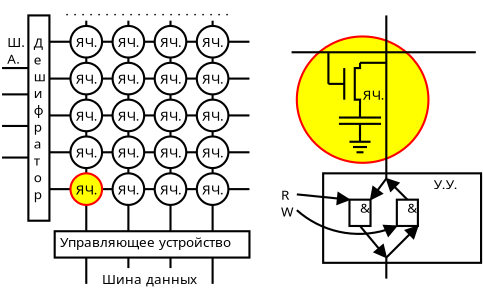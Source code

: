 <?xml version="1.0" encoding="UTF-8"?>
<dia:diagram xmlns:dia="http://www.lysator.liu.se/~alla/dia/">
  <dia:layer name="Фон" visible="true" active="true">
    <dia:object type="Standard - Box" version="0" id="O0">
      <dia:attribute name="obj_pos">
        <dia:point val="16.25,9"/>
      </dia:attribute>
      <dia:attribute name="obj_bb">
        <dia:rectangle val="16.2,8.95;23.8,13.3"/>
      </dia:attribute>
      <dia:attribute name="elem_corner">
        <dia:point val="16.25,9"/>
      </dia:attribute>
      <dia:attribute name="elem_width">
        <dia:real val="7.5"/>
      </dia:attribute>
      <dia:attribute name="elem_height">
        <dia:real val="4.25"/>
      </dia:attribute>
      <dia:attribute name="show_background">
        <dia:boolean val="true"/>
      </dia:attribute>
    </dia:object>
    <dia:object type="Standard - Ellipse" version="0" id="O1">
      <dia:attribute name="obj_pos">
        <dia:point val="15,2.5"/>
      </dia:attribute>
      <dia:attribute name="obj_bb">
        <dia:rectangle val="14.95,2.45;21.3,8.55"/>
      </dia:attribute>
      <dia:attribute name="elem_corner">
        <dia:point val="15,2.5"/>
      </dia:attribute>
      <dia:attribute name="elem_width">
        <dia:real val="6.25"/>
      </dia:attribute>
      <dia:attribute name="elem_height">
        <dia:real val="6"/>
      </dia:attribute>
      <dia:attribute name="border_width">
        <dia:real val="0.1"/>
      </dia:attribute>
      <dia:attribute name="border_color">
        <dia:color val="#ff0000"/>
      </dia:attribute>
      <dia:attribute name="inner_color">
        <dia:color val="#ffff00"/>
      </dia:attribute>
    </dia:object>
    <dia:object type="Standard - Line" version="0" id="O2">
      <dia:attribute name="obj_pos">
        <dia:point val="5,14.25"/>
      </dia:attribute>
      <dia:attribute name="obj_bb">
        <dia:rectangle val="4.95,1.7;5.05,14.3"/>
      </dia:attribute>
      <dia:attribute name="conn_endpoints">
        <dia:point val="5,14.25"/>
        <dia:point val="5,1.75"/>
      </dia:attribute>
      <dia:attribute name="numcp">
        <dia:int val="1"/>
      </dia:attribute>
    </dia:object>
    <dia:object type="Standard - Line" version="0" id="O3">
      <dia:attribute name="obj_pos">
        <dia:point val="7,13.5"/>
      </dia:attribute>
      <dia:attribute name="obj_bb">
        <dia:rectangle val="6.95,1.7;7.05,13.55"/>
      </dia:attribute>
      <dia:attribute name="conn_endpoints">
        <dia:point val="7,13.5"/>
        <dia:point val="7,1.75"/>
      </dia:attribute>
      <dia:attribute name="numcp">
        <dia:int val="1"/>
      </dia:attribute>
    </dia:object>
    <dia:object type="Standard - Line" version="0" id="O4">
      <dia:attribute name="obj_pos">
        <dia:point val="9,13.5"/>
      </dia:attribute>
      <dia:attribute name="obj_bb">
        <dia:rectangle val="8.95,1.7;9.05,13.55"/>
      </dia:attribute>
      <dia:attribute name="conn_endpoints">
        <dia:point val="9,13.5"/>
        <dia:point val="9,1.75"/>
      </dia:attribute>
      <dia:attribute name="numcp">
        <dia:int val="1"/>
      </dia:attribute>
    </dia:object>
    <dia:object type="Standard - Line" version="0" id="O5">
      <dia:attribute name="obj_pos">
        <dia:point val="11,14.25"/>
      </dia:attribute>
      <dia:attribute name="obj_bb">
        <dia:rectangle val="10.95,1.7;11.05,14.3"/>
      </dia:attribute>
      <dia:attribute name="conn_endpoints">
        <dia:point val="11,14.25"/>
        <dia:point val="11,1.75"/>
      </dia:attribute>
      <dia:attribute name="numcp">
        <dia:int val="1"/>
      </dia:attribute>
    </dia:object>
    <dia:object type="Standard - Box" version="0" id="O6">
      <dia:attribute name="obj_pos">
        <dia:point val="2.25,1.5"/>
      </dia:attribute>
      <dia:attribute name="obj_bb">
        <dia:rectangle val="2.2,1.45;3.3,11.3"/>
      </dia:attribute>
      <dia:attribute name="elem_corner">
        <dia:point val="2.25,1.5"/>
      </dia:attribute>
      <dia:attribute name="elem_width">
        <dia:real val="1"/>
      </dia:attribute>
      <dia:attribute name="elem_height">
        <dia:real val="9.75"/>
      </dia:attribute>
      <dia:attribute name="show_background">
        <dia:boolean val="true"/>
      </dia:attribute>
    </dia:object>
    <dia:object type="Standard - Box" version="0" id="O7">
      <dia:attribute name="obj_pos">
        <dia:point val="3.5,11.75"/>
      </dia:attribute>
      <dia:attribute name="obj_bb">
        <dia:rectangle val="3.45,11.7;12.8,13.05"/>
      </dia:attribute>
      <dia:attribute name="elem_corner">
        <dia:point val="3.5,11.75"/>
      </dia:attribute>
      <dia:attribute name="elem_width">
        <dia:real val="9.25"/>
      </dia:attribute>
      <dia:attribute name="elem_height">
        <dia:real val="1.25"/>
      </dia:attribute>
      <dia:attribute name="show_background">
        <dia:boolean val="true"/>
      </dia:attribute>
    </dia:object>
    <dia:object type="Standard - Text" version="1" id="O8">
      <dia:attribute name="obj_pos">
        <dia:point val="3.75,12.5"/>
      </dia:attribute>
      <dia:attribute name="obj_bb">
        <dia:rectangle val="3.75,11.816;11.9,12.688"/>
      </dia:attribute>
      <dia:attribute name="text">
        <dia:composite type="text">
          <dia:attribute name="string">
            <dia:string>#Управляющее устройство#</dia:string>
          </dia:attribute>
          <dia:attribute name="font">
            <dia:font family="sans" style="0" name="Helvetica"/>
          </dia:attribute>
          <dia:attribute name="height">
            <dia:real val="0.8"/>
          </dia:attribute>
          <dia:attribute name="pos">
            <dia:point val="3.75,12.5"/>
          </dia:attribute>
          <dia:attribute name="color">
            <dia:color val="#000000"/>
          </dia:attribute>
          <dia:attribute name="alignment">
            <dia:enum val="0"/>
          </dia:attribute>
        </dia:composite>
      </dia:attribute>
      <dia:attribute name="valign">
        <dia:enum val="3"/>
      </dia:attribute>
    </dia:object>
    <dia:object type="Standard - Line" version="0" id="O9">
      <dia:attribute name="obj_pos">
        <dia:point val="1,4"/>
      </dia:attribute>
      <dia:attribute name="obj_bb">
        <dia:rectangle val="0.95,3.95;2.3,4.05"/>
      </dia:attribute>
      <dia:attribute name="conn_endpoints">
        <dia:point val="1,4"/>
        <dia:point val="2.25,4"/>
      </dia:attribute>
      <dia:attribute name="numcp">
        <dia:int val="1"/>
      </dia:attribute>
    </dia:object>
    <dia:object type="Standard - Line" version="0" id="O10">
      <dia:attribute name="obj_pos">
        <dia:point val="1,8.25"/>
      </dia:attribute>
      <dia:attribute name="obj_bb">
        <dia:rectangle val="0.95,8.2;2.3,8.3"/>
      </dia:attribute>
      <dia:attribute name="conn_endpoints">
        <dia:point val="1,8.25"/>
        <dia:point val="2.25,8.25"/>
      </dia:attribute>
      <dia:attribute name="numcp">
        <dia:int val="1"/>
      </dia:attribute>
    </dia:object>
    <dia:object type="Standard - Text" version="1" id="O11">
      <dia:attribute name="obj_pos">
        <dia:point val="1.25,3"/>
      </dia:attribute>
      <dia:attribute name="obj_bb">
        <dia:rectangle val="1.25,2.316;2.085,3.988"/>
      </dia:attribute>
      <dia:attribute name="text">
        <dia:composite type="text">
          <dia:attribute name="string">
            <dia:string>#Ш.
А.#</dia:string>
          </dia:attribute>
          <dia:attribute name="font">
            <dia:font family="sans" style="0" name="Helvetica"/>
          </dia:attribute>
          <dia:attribute name="height">
            <dia:real val="0.8"/>
          </dia:attribute>
          <dia:attribute name="pos">
            <dia:point val="1.25,3"/>
          </dia:attribute>
          <dia:attribute name="color">
            <dia:color val="#000000"/>
          </dia:attribute>
          <dia:attribute name="alignment">
            <dia:enum val="0"/>
          </dia:attribute>
        </dia:composite>
      </dia:attribute>
      <dia:attribute name="valign">
        <dia:enum val="3"/>
      </dia:attribute>
    </dia:object>
    <dia:group>
      <dia:object type="Standard - Line" version="0" id="O12">
        <dia:attribute name="obj_pos">
          <dia:point val="3.25,2.75"/>
        </dia:attribute>
        <dia:attribute name="obj_bb">
          <dia:rectangle val="3.2,2.7;12.8,2.8"/>
        </dia:attribute>
        <dia:attribute name="conn_endpoints">
          <dia:point val="3.25,2.75"/>
          <dia:point val="12.75,2.75"/>
        </dia:attribute>
        <dia:attribute name="numcp">
          <dia:int val="1"/>
        </dia:attribute>
      </dia:object>
      <dia:group>
        <dia:object type="Standard - Ellipse" version="0" id="O13">
          <dia:attribute name="obj_pos">
            <dia:point val="4.25,2"/>
          </dia:attribute>
          <dia:attribute name="obj_bb">
            <dia:rectangle val="4.2,1.95;5.8,3.55"/>
          </dia:attribute>
          <dia:attribute name="elem_corner">
            <dia:point val="4.25,2"/>
          </dia:attribute>
          <dia:attribute name="elem_width">
            <dia:real val="1.5"/>
          </dia:attribute>
          <dia:attribute name="elem_height">
            <dia:real val="1.5"/>
          </dia:attribute>
        </dia:object>
        <dia:object type="Standard - Text" version="1" id="O14">
          <dia:attribute name="obj_pos">
            <dia:point val="4.5,3"/>
          </dia:attribute>
          <dia:attribute name="obj_bb">
            <dia:rectangle val="4.5,2.316;5.53,3.188"/>
          </dia:attribute>
          <dia:attribute name="text">
            <dia:composite type="text">
              <dia:attribute name="string">
                <dia:string>#ЯЧ.#</dia:string>
              </dia:attribute>
              <dia:attribute name="font">
                <dia:font family="sans" style="0" name="Helvetica"/>
              </dia:attribute>
              <dia:attribute name="height">
                <dia:real val="0.8"/>
              </dia:attribute>
              <dia:attribute name="pos">
                <dia:point val="4.5,3"/>
              </dia:attribute>
              <dia:attribute name="color">
                <dia:color val="#000000"/>
              </dia:attribute>
              <dia:attribute name="alignment">
                <dia:enum val="0"/>
              </dia:attribute>
            </dia:composite>
          </dia:attribute>
          <dia:attribute name="valign">
            <dia:enum val="3"/>
          </dia:attribute>
        </dia:object>
      </dia:group>
      <dia:group>
        <dia:object type="Standard - Ellipse" version="0" id="O15">
          <dia:attribute name="obj_pos">
            <dia:point val="6.25,2"/>
          </dia:attribute>
          <dia:attribute name="obj_bb">
            <dia:rectangle val="6.2,1.95;7.8,3.55"/>
          </dia:attribute>
          <dia:attribute name="elem_corner">
            <dia:point val="6.25,2"/>
          </dia:attribute>
          <dia:attribute name="elem_width">
            <dia:real val="1.5"/>
          </dia:attribute>
          <dia:attribute name="elem_height">
            <dia:real val="1.5"/>
          </dia:attribute>
        </dia:object>
        <dia:object type="Standard - Text" version="1" id="O16">
          <dia:attribute name="obj_pos">
            <dia:point val="6.5,3"/>
          </dia:attribute>
          <dia:attribute name="obj_bb">
            <dia:rectangle val="6.5,2.316;7.53,3.188"/>
          </dia:attribute>
          <dia:attribute name="text">
            <dia:composite type="text">
              <dia:attribute name="string">
                <dia:string>#ЯЧ.#</dia:string>
              </dia:attribute>
              <dia:attribute name="font">
                <dia:font family="sans" style="0" name="Helvetica"/>
              </dia:attribute>
              <dia:attribute name="height">
                <dia:real val="0.8"/>
              </dia:attribute>
              <dia:attribute name="pos">
                <dia:point val="6.5,3"/>
              </dia:attribute>
              <dia:attribute name="color">
                <dia:color val="#000000"/>
              </dia:attribute>
              <dia:attribute name="alignment">
                <dia:enum val="0"/>
              </dia:attribute>
            </dia:composite>
          </dia:attribute>
          <dia:attribute name="valign">
            <dia:enum val="3"/>
          </dia:attribute>
        </dia:object>
      </dia:group>
      <dia:group>
        <dia:object type="Standard - Ellipse" version="0" id="O17">
          <dia:attribute name="obj_pos">
            <dia:point val="8.25,2"/>
          </dia:attribute>
          <dia:attribute name="obj_bb">
            <dia:rectangle val="8.2,1.95;9.8,3.55"/>
          </dia:attribute>
          <dia:attribute name="elem_corner">
            <dia:point val="8.25,2"/>
          </dia:attribute>
          <dia:attribute name="elem_width">
            <dia:real val="1.5"/>
          </dia:attribute>
          <dia:attribute name="elem_height">
            <dia:real val="1.5"/>
          </dia:attribute>
        </dia:object>
        <dia:object type="Standard - Text" version="1" id="O18">
          <dia:attribute name="obj_pos">
            <dia:point val="8.5,3"/>
          </dia:attribute>
          <dia:attribute name="obj_bb">
            <dia:rectangle val="8.5,2.316;9.53,3.188"/>
          </dia:attribute>
          <dia:attribute name="text">
            <dia:composite type="text">
              <dia:attribute name="string">
                <dia:string>#ЯЧ.#</dia:string>
              </dia:attribute>
              <dia:attribute name="font">
                <dia:font family="sans" style="0" name="Helvetica"/>
              </dia:attribute>
              <dia:attribute name="height">
                <dia:real val="0.8"/>
              </dia:attribute>
              <dia:attribute name="pos">
                <dia:point val="8.5,3"/>
              </dia:attribute>
              <dia:attribute name="color">
                <dia:color val="#000000"/>
              </dia:attribute>
              <dia:attribute name="alignment">
                <dia:enum val="0"/>
              </dia:attribute>
            </dia:composite>
          </dia:attribute>
          <dia:attribute name="valign">
            <dia:enum val="3"/>
          </dia:attribute>
        </dia:object>
      </dia:group>
      <dia:group>
        <dia:object type="Standard - Ellipse" version="0" id="O19">
          <dia:attribute name="obj_pos">
            <dia:point val="10.25,2"/>
          </dia:attribute>
          <dia:attribute name="obj_bb">
            <dia:rectangle val="10.2,1.95;11.8,3.55"/>
          </dia:attribute>
          <dia:attribute name="elem_corner">
            <dia:point val="10.25,2"/>
          </dia:attribute>
          <dia:attribute name="elem_width">
            <dia:real val="1.5"/>
          </dia:attribute>
          <dia:attribute name="elem_height">
            <dia:real val="1.5"/>
          </dia:attribute>
        </dia:object>
        <dia:object type="Standard - Text" version="1" id="O20">
          <dia:attribute name="obj_pos">
            <dia:point val="10.5,3"/>
          </dia:attribute>
          <dia:attribute name="obj_bb">
            <dia:rectangle val="10.5,2.316;11.53,3.188"/>
          </dia:attribute>
          <dia:attribute name="text">
            <dia:composite type="text">
              <dia:attribute name="string">
                <dia:string>#ЯЧ.#</dia:string>
              </dia:attribute>
              <dia:attribute name="font">
                <dia:font family="sans" style="0" name="Helvetica"/>
              </dia:attribute>
              <dia:attribute name="height">
                <dia:real val="0.8"/>
              </dia:attribute>
              <dia:attribute name="pos">
                <dia:point val="10.5,3"/>
              </dia:attribute>
              <dia:attribute name="color">
                <dia:color val="#000000"/>
              </dia:attribute>
              <dia:attribute name="alignment">
                <dia:enum val="0"/>
              </dia:attribute>
            </dia:composite>
          </dia:attribute>
          <dia:attribute name="valign">
            <dia:enum val="3"/>
          </dia:attribute>
        </dia:object>
      </dia:group>
    </dia:group>
    <dia:group>
      <dia:object type="Standard - Line" version="0" id="O21">
        <dia:attribute name="obj_pos">
          <dia:point val="3.25,4.5"/>
        </dia:attribute>
        <dia:attribute name="obj_bb">
          <dia:rectangle val="3.2,4.45;12.8,4.55"/>
        </dia:attribute>
        <dia:attribute name="conn_endpoints">
          <dia:point val="3.25,4.5"/>
          <dia:point val="12.75,4.5"/>
        </dia:attribute>
        <dia:attribute name="numcp">
          <dia:int val="1"/>
        </dia:attribute>
      </dia:object>
      <dia:group>
        <dia:object type="Standard - Ellipse" version="0" id="O22">
          <dia:attribute name="obj_pos">
            <dia:point val="4.25,3.75"/>
          </dia:attribute>
          <dia:attribute name="obj_bb">
            <dia:rectangle val="4.2,3.7;5.8,5.3"/>
          </dia:attribute>
          <dia:attribute name="elem_corner">
            <dia:point val="4.25,3.75"/>
          </dia:attribute>
          <dia:attribute name="elem_width">
            <dia:real val="1.5"/>
          </dia:attribute>
          <dia:attribute name="elem_height">
            <dia:real val="1.5"/>
          </dia:attribute>
        </dia:object>
        <dia:object type="Standard - Text" version="1" id="O23">
          <dia:attribute name="obj_pos">
            <dia:point val="4.5,4.75"/>
          </dia:attribute>
          <dia:attribute name="obj_bb">
            <dia:rectangle val="4.5,4.066;5.53,4.938"/>
          </dia:attribute>
          <dia:attribute name="text">
            <dia:composite type="text">
              <dia:attribute name="string">
                <dia:string>#ЯЧ.#</dia:string>
              </dia:attribute>
              <dia:attribute name="font">
                <dia:font family="sans" style="0" name="Helvetica"/>
              </dia:attribute>
              <dia:attribute name="height">
                <dia:real val="0.8"/>
              </dia:attribute>
              <dia:attribute name="pos">
                <dia:point val="4.5,4.75"/>
              </dia:attribute>
              <dia:attribute name="color">
                <dia:color val="#000000"/>
              </dia:attribute>
              <dia:attribute name="alignment">
                <dia:enum val="0"/>
              </dia:attribute>
            </dia:composite>
          </dia:attribute>
          <dia:attribute name="valign">
            <dia:enum val="3"/>
          </dia:attribute>
        </dia:object>
      </dia:group>
      <dia:group>
        <dia:object type="Standard - Ellipse" version="0" id="O24">
          <dia:attribute name="obj_pos">
            <dia:point val="6.25,3.75"/>
          </dia:attribute>
          <dia:attribute name="obj_bb">
            <dia:rectangle val="6.2,3.7;7.8,5.3"/>
          </dia:attribute>
          <dia:attribute name="elem_corner">
            <dia:point val="6.25,3.75"/>
          </dia:attribute>
          <dia:attribute name="elem_width">
            <dia:real val="1.5"/>
          </dia:attribute>
          <dia:attribute name="elem_height">
            <dia:real val="1.5"/>
          </dia:attribute>
        </dia:object>
        <dia:object type="Standard - Text" version="1" id="O25">
          <dia:attribute name="obj_pos">
            <dia:point val="6.5,4.75"/>
          </dia:attribute>
          <dia:attribute name="obj_bb">
            <dia:rectangle val="6.5,4.066;7.53,4.938"/>
          </dia:attribute>
          <dia:attribute name="text">
            <dia:composite type="text">
              <dia:attribute name="string">
                <dia:string>#ЯЧ.#</dia:string>
              </dia:attribute>
              <dia:attribute name="font">
                <dia:font family="sans" style="0" name="Helvetica"/>
              </dia:attribute>
              <dia:attribute name="height">
                <dia:real val="0.8"/>
              </dia:attribute>
              <dia:attribute name="pos">
                <dia:point val="6.5,4.75"/>
              </dia:attribute>
              <dia:attribute name="color">
                <dia:color val="#000000"/>
              </dia:attribute>
              <dia:attribute name="alignment">
                <dia:enum val="0"/>
              </dia:attribute>
            </dia:composite>
          </dia:attribute>
          <dia:attribute name="valign">
            <dia:enum val="3"/>
          </dia:attribute>
        </dia:object>
      </dia:group>
      <dia:group>
        <dia:object type="Standard - Ellipse" version="0" id="O26">
          <dia:attribute name="obj_pos">
            <dia:point val="8.25,3.75"/>
          </dia:attribute>
          <dia:attribute name="obj_bb">
            <dia:rectangle val="8.2,3.7;9.8,5.3"/>
          </dia:attribute>
          <dia:attribute name="elem_corner">
            <dia:point val="8.25,3.75"/>
          </dia:attribute>
          <dia:attribute name="elem_width">
            <dia:real val="1.5"/>
          </dia:attribute>
          <dia:attribute name="elem_height">
            <dia:real val="1.5"/>
          </dia:attribute>
        </dia:object>
        <dia:object type="Standard - Text" version="1" id="O27">
          <dia:attribute name="obj_pos">
            <dia:point val="8.5,4.75"/>
          </dia:attribute>
          <dia:attribute name="obj_bb">
            <dia:rectangle val="8.5,4.066;9.53,4.938"/>
          </dia:attribute>
          <dia:attribute name="text">
            <dia:composite type="text">
              <dia:attribute name="string">
                <dia:string>#ЯЧ.#</dia:string>
              </dia:attribute>
              <dia:attribute name="font">
                <dia:font family="sans" style="0" name="Helvetica"/>
              </dia:attribute>
              <dia:attribute name="height">
                <dia:real val="0.8"/>
              </dia:attribute>
              <dia:attribute name="pos">
                <dia:point val="8.5,4.75"/>
              </dia:attribute>
              <dia:attribute name="color">
                <dia:color val="#000000"/>
              </dia:attribute>
              <dia:attribute name="alignment">
                <dia:enum val="0"/>
              </dia:attribute>
            </dia:composite>
          </dia:attribute>
          <dia:attribute name="valign">
            <dia:enum val="3"/>
          </dia:attribute>
        </dia:object>
      </dia:group>
      <dia:group>
        <dia:object type="Standard - Ellipse" version="0" id="O28">
          <dia:attribute name="obj_pos">
            <dia:point val="10.25,3.75"/>
          </dia:attribute>
          <dia:attribute name="obj_bb">
            <dia:rectangle val="10.2,3.7;11.8,5.3"/>
          </dia:attribute>
          <dia:attribute name="elem_corner">
            <dia:point val="10.25,3.75"/>
          </dia:attribute>
          <dia:attribute name="elem_width">
            <dia:real val="1.5"/>
          </dia:attribute>
          <dia:attribute name="elem_height">
            <dia:real val="1.5"/>
          </dia:attribute>
        </dia:object>
        <dia:object type="Standard - Text" version="1" id="O29">
          <dia:attribute name="obj_pos">
            <dia:point val="10.5,4.75"/>
          </dia:attribute>
          <dia:attribute name="obj_bb">
            <dia:rectangle val="10.5,4.066;11.53,4.938"/>
          </dia:attribute>
          <dia:attribute name="text">
            <dia:composite type="text">
              <dia:attribute name="string">
                <dia:string>#ЯЧ.#</dia:string>
              </dia:attribute>
              <dia:attribute name="font">
                <dia:font family="sans" style="0" name="Helvetica"/>
              </dia:attribute>
              <dia:attribute name="height">
                <dia:real val="0.8"/>
              </dia:attribute>
              <dia:attribute name="pos">
                <dia:point val="10.5,4.75"/>
              </dia:attribute>
              <dia:attribute name="color">
                <dia:color val="#000000"/>
              </dia:attribute>
              <dia:attribute name="alignment">
                <dia:enum val="0"/>
              </dia:attribute>
            </dia:composite>
          </dia:attribute>
          <dia:attribute name="valign">
            <dia:enum val="3"/>
          </dia:attribute>
        </dia:object>
      </dia:group>
    </dia:group>
    <dia:group>
      <dia:object type="Standard - Line" version="0" id="O30">
        <dia:attribute name="obj_pos">
          <dia:point val="3.25,6.25"/>
        </dia:attribute>
        <dia:attribute name="obj_bb">
          <dia:rectangle val="3.2,6.2;12.8,6.3"/>
        </dia:attribute>
        <dia:attribute name="conn_endpoints">
          <dia:point val="3.25,6.25"/>
          <dia:point val="12.75,6.25"/>
        </dia:attribute>
        <dia:attribute name="numcp">
          <dia:int val="1"/>
        </dia:attribute>
      </dia:object>
      <dia:group>
        <dia:object type="Standard - Ellipse" version="0" id="O31">
          <dia:attribute name="obj_pos">
            <dia:point val="4.25,5.5"/>
          </dia:attribute>
          <dia:attribute name="obj_bb">
            <dia:rectangle val="4.2,5.45;5.8,7.05"/>
          </dia:attribute>
          <dia:attribute name="elem_corner">
            <dia:point val="4.25,5.5"/>
          </dia:attribute>
          <dia:attribute name="elem_width">
            <dia:real val="1.5"/>
          </dia:attribute>
          <dia:attribute name="elem_height">
            <dia:real val="1.5"/>
          </dia:attribute>
        </dia:object>
        <dia:object type="Standard - Text" version="1" id="O32">
          <dia:attribute name="obj_pos">
            <dia:point val="4.5,6.5"/>
          </dia:attribute>
          <dia:attribute name="obj_bb">
            <dia:rectangle val="4.5,5.816;5.53,6.688"/>
          </dia:attribute>
          <dia:attribute name="text">
            <dia:composite type="text">
              <dia:attribute name="string">
                <dia:string>#ЯЧ.#</dia:string>
              </dia:attribute>
              <dia:attribute name="font">
                <dia:font family="sans" style="0" name="Helvetica"/>
              </dia:attribute>
              <dia:attribute name="height">
                <dia:real val="0.8"/>
              </dia:attribute>
              <dia:attribute name="pos">
                <dia:point val="4.5,6.5"/>
              </dia:attribute>
              <dia:attribute name="color">
                <dia:color val="#000000"/>
              </dia:attribute>
              <dia:attribute name="alignment">
                <dia:enum val="0"/>
              </dia:attribute>
            </dia:composite>
          </dia:attribute>
          <dia:attribute name="valign">
            <dia:enum val="3"/>
          </dia:attribute>
        </dia:object>
      </dia:group>
      <dia:group>
        <dia:object type="Standard - Ellipse" version="0" id="O33">
          <dia:attribute name="obj_pos">
            <dia:point val="6.25,5.5"/>
          </dia:attribute>
          <dia:attribute name="obj_bb">
            <dia:rectangle val="6.2,5.45;7.8,7.05"/>
          </dia:attribute>
          <dia:attribute name="elem_corner">
            <dia:point val="6.25,5.5"/>
          </dia:attribute>
          <dia:attribute name="elem_width">
            <dia:real val="1.5"/>
          </dia:attribute>
          <dia:attribute name="elem_height">
            <dia:real val="1.5"/>
          </dia:attribute>
        </dia:object>
        <dia:object type="Standard - Text" version="1" id="O34">
          <dia:attribute name="obj_pos">
            <dia:point val="6.5,6.5"/>
          </dia:attribute>
          <dia:attribute name="obj_bb">
            <dia:rectangle val="6.5,5.816;7.53,6.688"/>
          </dia:attribute>
          <dia:attribute name="text">
            <dia:composite type="text">
              <dia:attribute name="string">
                <dia:string>#ЯЧ.#</dia:string>
              </dia:attribute>
              <dia:attribute name="font">
                <dia:font family="sans" style="0" name="Helvetica"/>
              </dia:attribute>
              <dia:attribute name="height">
                <dia:real val="0.8"/>
              </dia:attribute>
              <dia:attribute name="pos">
                <dia:point val="6.5,6.5"/>
              </dia:attribute>
              <dia:attribute name="color">
                <dia:color val="#000000"/>
              </dia:attribute>
              <dia:attribute name="alignment">
                <dia:enum val="0"/>
              </dia:attribute>
            </dia:composite>
          </dia:attribute>
          <dia:attribute name="valign">
            <dia:enum val="3"/>
          </dia:attribute>
        </dia:object>
      </dia:group>
      <dia:group>
        <dia:object type="Standard - Ellipse" version="0" id="O35">
          <dia:attribute name="obj_pos">
            <dia:point val="8.25,5.5"/>
          </dia:attribute>
          <dia:attribute name="obj_bb">
            <dia:rectangle val="8.2,5.45;9.8,7.05"/>
          </dia:attribute>
          <dia:attribute name="elem_corner">
            <dia:point val="8.25,5.5"/>
          </dia:attribute>
          <dia:attribute name="elem_width">
            <dia:real val="1.5"/>
          </dia:attribute>
          <dia:attribute name="elem_height">
            <dia:real val="1.5"/>
          </dia:attribute>
        </dia:object>
        <dia:object type="Standard - Text" version="1" id="O36">
          <dia:attribute name="obj_pos">
            <dia:point val="8.5,6.5"/>
          </dia:attribute>
          <dia:attribute name="obj_bb">
            <dia:rectangle val="8.5,5.816;9.53,6.688"/>
          </dia:attribute>
          <dia:attribute name="text">
            <dia:composite type="text">
              <dia:attribute name="string">
                <dia:string>#ЯЧ.#</dia:string>
              </dia:attribute>
              <dia:attribute name="font">
                <dia:font family="sans" style="0" name="Helvetica"/>
              </dia:attribute>
              <dia:attribute name="height">
                <dia:real val="0.8"/>
              </dia:attribute>
              <dia:attribute name="pos">
                <dia:point val="8.5,6.5"/>
              </dia:attribute>
              <dia:attribute name="color">
                <dia:color val="#000000"/>
              </dia:attribute>
              <dia:attribute name="alignment">
                <dia:enum val="0"/>
              </dia:attribute>
            </dia:composite>
          </dia:attribute>
          <dia:attribute name="valign">
            <dia:enum val="3"/>
          </dia:attribute>
        </dia:object>
      </dia:group>
      <dia:group>
        <dia:object type="Standard - Ellipse" version="0" id="O37">
          <dia:attribute name="obj_pos">
            <dia:point val="10.25,5.5"/>
          </dia:attribute>
          <dia:attribute name="obj_bb">
            <dia:rectangle val="10.2,5.45;11.8,7.05"/>
          </dia:attribute>
          <dia:attribute name="elem_corner">
            <dia:point val="10.25,5.5"/>
          </dia:attribute>
          <dia:attribute name="elem_width">
            <dia:real val="1.5"/>
          </dia:attribute>
          <dia:attribute name="elem_height">
            <dia:real val="1.5"/>
          </dia:attribute>
        </dia:object>
        <dia:object type="Standard - Text" version="1" id="O38">
          <dia:attribute name="obj_pos">
            <dia:point val="10.5,6.5"/>
          </dia:attribute>
          <dia:attribute name="obj_bb">
            <dia:rectangle val="10.5,5.816;11.53,6.688"/>
          </dia:attribute>
          <dia:attribute name="text">
            <dia:composite type="text">
              <dia:attribute name="string">
                <dia:string>#ЯЧ.#</dia:string>
              </dia:attribute>
              <dia:attribute name="font">
                <dia:font family="sans" style="0" name="Helvetica"/>
              </dia:attribute>
              <dia:attribute name="height">
                <dia:real val="0.8"/>
              </dia:attribute>
              <dia:attribute name="pos">
                <dia:point val="10.5,6.5"/>
              </dia:attribute>
              <dia:attribute name="color">
                <dia:color val="#000000"/>
              </dia:attribute>
              <dia:attribute name="alignment">
                <dia:enum val="0"/>
              </dia:attribute>
            </dia:composite>
          </dia:attribute>
          <dia:attribute name="valign">
            <dia:enum val="3"/>
          </dia:attribute>
        </dia:object>
      </dia:group>
    </dia:group>
    <dia:group>
      <dia:object type="Standard - Line" version="0" id="O39">
        <dia:attribute name="obj_pos">
          <dia:point val="3.25,8"/>
        </dia:attribute>
        <dia:attribute name="obj_bb">
          <dia:rectangle val="3.2,7.95;12.8,8.05"/>
        </dia:attribute>
        <dia:attribute name="conn_endpoints">
          <dia:point val="3.25,8"/>
          <dia:point val="12.75,8"/>
        </dia:attribute>
        <dia:attribute name="numcp">
          <dia:int val="1"/>
        </dia:attribute>
      </dia:object>
      <dia:group>
        <dia:object type="Standard - Ellipse" version="0" id="O40">
          <dia:attribute name="obj_pos">
            <dia:point val="4.25,7.25"/>
          </dia:attribute>
          <dia:attribute name="obj_bb">
            <dia:rectangle val="4.2,7.2;5.8,8.8"/>
          </dia:attribute>
          <dia:attribute name="elem_corner">
            <dia:point val="4.25,7.25"/>
          </dia:attribute>
          <dia:attribute name="elem_width">
            <dia:real val="1.5"/>
          </dia:attribute>
          <dia:attribute name="elem_height">
            <dia:real val="1.5"/>
          </dia:attribute>
        </dia:object>
        <dia:object type="Standard - Text" version="1" id="O41">
          <dia:attribute name="obj_pos">
            <dia:point val="4.5,8.25"/>
          </dia:attribute>
          <dia:attribute name="obj_bb">
            <dia:rectangle val="4.5,7.566;5.53,8.438"/>
          </dia:attribute>
          <dia:attribute name="text">
            <dia:composite type="text">
              <dia:attribute name="string">
                <dia:string>#ЯЧ.#</dia:string>
              </dia:attribute>
              <dia:attribute name="font">
                <dia:font family="sans" style="0" name="Helvetica"/>
              </dia:attribute>
              <dia:attribute name="height">
                <dia:real val="0.8"/>
              </dia:attribute>
              <dia:attribute name="pos">
                <dia:point val="4.5,8.25"/>
              </dia:attribute>
              <dia:attribute name="color">
                <dia:color val="#000000"/>
              </dia:attribute>
              <dia:attribute name="alignment">
                <dia:enum val="0"/>
              </dia:attribute>
            </dia:composite>
          </dia:attribute>
          <dia:attribute name="valign">
            <dia:enum val="3"/>
          </dia:attribute>
        </dia:object>
      </dia:group>
      <dia:group>
        <dia:object type="Standard - Ellipse" version="0" id="O42">
          <dia:attribute name="obj_pos">
            <dia:point val="6.25,7.25"/>
          </dia:attribute>
          <dia:attribute name="obj_bb">
            <dia:rectangle val="6.2,7.2;7.8,8.8"/>
          </dia:attribute>
          <dia:attribute name="elem_corner">
            <dia:point val="6.25,7.25"/>
          </dia:attribute>
          <dia:attribute name="elem_width">
            <dia:real val="1.5"/>
          </dia:attribute>
          <dia:attribute name="elem_height">
            <dia:real val="1.5"/>
          </dia:attribute>
        </dia:object>
        <dia:object type="Standard - Text" version="1" id="O43">
          <dia:attribute name="obj_pos">
            <dia:point val="6.5,8.25"/>
          </dia:attribute>
          <dia:attribute name="obj_bb">
            <dia:rectangle val="6.5,7.566;7.53,8.438"/>
          </dia:attribute>
          <dia:attribute name="text">
            <dia:composite type="text">
              <dia:attribute name="string">
                <dia:string>#ЯЧ.#</dia:string>
              </dia:attribute>
              <dia:attribute name="font">
                <dia:font family="sans" style="0" name="Helvetica"/>
              </dia:attribute>
              <dia:attribute name="height">
                <dia:real val="0.8"/>
              </dia:attribute>
              <dia:attribute name="pos">
                <dia:point val="6.5,8.25"/>
              </dia:attribute>
              <dia:attribute name="color">
                <dia:color val="#000000"/>
              </dia:attribute>
              <dia:attribute name="alignment">
                <dia:enum val="0"/>
              </dia:attribute>
            </dia:composite>
          </dia:attribute>
          <dia:attribute name="valign">
            <dia:enum val="3"/>
          </dia:attribute>
        </dia:object>
      </dia:group>
      <dia:group>
        <dia:object type="Standard - Ellipse" version="0" id="O44">
          <dia:attribute name="obj_pos">
            <dia:point val="8.25,7.25"/>
          </dia:attribute>
          <dia:attribute name="obj_bb">
            <dia:rectangle val="8.2,7.2;9.8,8.8"/>
          </dia:attribute>
          <dia:attribute name="elem_corner">
            <dia:point val="8.25,7.25"/>
          </dia:attribute>
          <dia:attribute name="elem_width">
            <dia:real val="1.5"/>
          </dia:attribute>
          <dia:attribute name="elem_height">
            <dia:real val="1.5"/>
          </dia:attribute>
        </dia:object>
        <dia:object type="Standard - Text" version="1" id="O45">
          <dia:attribute name="obj_pos">
            <dia:point val="8.5,8.25"/>
          </dia:attribute>
          <dia:attribute name="obj_bb">
            <dia:rectangle val="8.5,7.566;9.53,8.438"/>
          </dia:attribute>
          <dia:attribute name="text">
            <dia:composite type="text">
              <dia:attribute name="string">
                <dia:string>#ЯЧ.#</dia:string>
              </dia:attribute>
              <dia:attribute name="font">
                <dia:font family="sans" style="0" name="Helvetica"/>
              </dia:attribute>
              <dia:attribute name="height">
                <dia:real val="0.8"/>
              </dia:attribute>
              <dia:attribute name="pos">
                <dia:point val="8.5,8.25"/>
              </dia:attribute>
              <dia:attribute name="color">
                <dia:color val="#000000"/>
              </dia:attribute>
              <dia:attribute name="alignment">
                <dia:enum val="0"/>
              </dia:attribute>
            </dia:composite>
          </dia:attribute>
          <dia:attribute name="valign">
            <dia:enum val="3"/>
          </dia:attribute>
        </dia:object>
      </dia:group>
      <dia:group>
        <dia:object type="Standard - Ellipse" version="0" id="O46">
          <dia:attribute name="obj_pos">
            <dia:point val="10.25,7.25"/>
          </dia:attribute>
          <dia:attribute name="obj_bb">
            <dia:rectangle val="10.2,7.2;11.8,8.8"/>
          </dia:attribute>
          <dia:attribute name="elem_corner">
            <dia:point val="10.25,7.25"/>
          </dia:attribute>
          <dia:attribute name="elem_width">
            <dia:real val="1.5"/>
          </dia:attribute>
          <dia:attribute name="elem_height">
            <dia:real val="1.5"/>
          </dia:attribute>
        </dia:object>
        <dia:object type="Standard - Text" version="1" id="O47">
          <dia:attribute name="obj_pos">
            <dia:point val="10.5,8.25"/>
          </dia:attribute>
          <dia:attribute name="obj_bb">
            <dia:rectangle val="10.5,7.566;11.53,8.438"/>
          </dia:attribute>
          <dia:attribute name="text">
            <dia:composite type="text">
              <dia:attribute name="string">
                <dia:string>#ЯЧ.#</dia:string>
              </dia:attribute>
              <dia:attribute name="font">
                <dia:font family="sans" style="0" name="Helvetica"/>
              </dia:attribute>
              <dia:attribute name="height">
                <dia:real val="0.8"/>
              </dia:attribute>
              <dia:attribute name="pos">
                <dia:point val="10.5,8.25"/>
              </dia:attribute>
              <dia:attribute name="color">
                <dia:color val="#000000"/>
              </dia:attribute>
              <dia:attribute name="alignment">
                <dia:enum val="0"/>
              </dia:attribute>
            </dia:composite>
          </dia:attribute>
          <dia:attribute name="valign">
            <dia:enum val="3"/>
          </dia:attribute>
        </dia:object>
      </dia:group>
    </dia:group>
    <dia:object type="Standard - Line" version="0" id="O48">
      <dia:attribute name="obj_pos">
        <dia:point val="3.25,9.75"/>
      </dia:attribute>
      <dia:attribute name="obj_bb">
        <dia:rectangle val="3.2,9.7;12.8,9.8"/>
      </dia:attribute>
      <dia:attribute name="conn_endpoints">
        <dia:point val="3.25,9.75"/>
        <dia:point val="12.75,9.75"/>
      </dia:attribute>
      <dia:attribute name="numcp">
        <dia:int val="1"/>
      </dia:attribute>
    </dia:object>
    <dia:group>
      <dia:object type="Standard - Ellipse" version="0" id="O49">
        <dia:attribute name="obj_pos">
          <dia:point val="4.25,9"/>
        </dia:attribute>
        <dia:attribute name="obj_bb">
          <dia:rectangle val="4.2,8.95;5.8,10.55"/>
        </dia:attribute>
        <dia:attribute name="elem_corner">
          <dia:point val="4.25,9"/>
        </dia:attribute>
        <dia:attribute name="elem_width">
          <dia:real val="1.5"/>
        </dia:attribute>
        <dia:attribute name="elem_height">
          <dia:real val="1.5"/>
        </dia:attribute>
        <dia:attribute name="border_width">
          <dia:real val="0.1"/>
        </dia:attribute>
        <dia:attribute name="border_color">
          <dia:color val="#ff0000"/>
        </dia:attribute>
        <dia:attribute name="inner_color">
          <dia:color val="#ffff00"/>
        </dia:attribute>
      </dia:object>
      <dia:object type="Standard - Text" version="1" id="O50">
        <dia:attribute name="obj_pos">
          <dia:point val="4.5,10"/>
        </dia:attribute>
        <dia:attribute name="obj_bb">
          <dia:rectangle val="4.5,9.316;5.53,10.188"/>
        </dia:attribute>
        <dia:attribute name="text">
          <dia:composite type="text">
            <dia:attribute name="string">
              <dia:string>#ЯЧ.#</dia:string>
            </dia:attribute>
            <dia:attribute name="font">
              <dia:font family="sans" style="0" name="Helvetica"/>
            </dia:attribute>
            <dia:attribute name="height">
              <dia:real val="0.8"/>
            </dia:attribute>
            <dia:attribute name="pos">
              <dia:point val="4.5,10"/>
            </dia:attribute>
            <dia:attribute name="color">
              <dia:color val="#000000"/>
            </dia:attribute>
            <dia:attribute name="alignment">
              <dia:enum val="0"/>
            </dia:attribute>
          </dia:composite>
        </dia:attribute>
        <dia:attribute name="valign">
          <dia:enum val="3"/>
        </dia:attribute>
      </dia:object>
    </dia:group>
    <dia:group>
      <dia:object type="Standard - Ellipse" version="0" id="O51">
        <dia:attribute name="obj_pos">
          <dia:point val="6.25,9"/>
        </dia:attribute>
        <dia:attribute name="obj_bb">
          <dia:rectangle val="6.2,8.95;7.8,10.55"/>
        </dia:attribute>
        <dia:attribute name="elem_corner">
          <dia:point val="6.25,9"/>
        </dia:attribute>
        <dia:attribute name="elem_width">
          <dia:real val="1.5"/>
        </dia:attribute>
        <dia:attribute name="elem_height">
          <dia:real val="1.5"/>
        </dia:attribute>
      </dia:object>
      <dia:object type="Standard - Text" version="1" id="O52">
        <dia:attribute name="obj_pos">
          <dia:point val="6.5,10"/>
        </dia:attribute>
        <dia:attribute name="obj_bb">
          <dia:rectangle val="6.5,9.316;7.53,10.188"/>
        </dia:attribute>
        <dia:attribute name="text">
          <dia:composite type="text">
            <dia:attribute name="string">
              <dia:string>#ЯЧ.#</dia:string>
            </dia:attribute>
            <dia:attribute name="font">
              <dia:font family="sans" style="0" name="Helvetica"/>
            </dia:attribute>
            <dia:attribute name="height">
              <dia:real val="0.8"/>
            </dia:attribute>
            <dia:attribute name="pos">
              <dia:point val="6.5,10"/>
            </dia:attribute>
            <dia:attribute name="color">
              <dia:color val="#000000"/>
            </dia:attribute>
            <dia:attribute name="alignment">
              <dia:enum val="0"/>
            </dia:attribute>
          </dia:composite>
        </dia:attribute>
        <dia:attribute name="valign">
          <dia:enum val="3"/>
        </dia:attribute>
      </dia:object>
    </dia:group>
    <dia:group>
      <dia:object type="Standard - Ellipse" version="0" id="O53">
        <dia:attribute name="obj_pos">
          <dia:point val="8.25,9"/>
        </dia:attribute>
        <dia:attribute name="obj_bb">
          <dia:rectangle val="8.2,8.95;9.8,10.55"/>
        </dia:attribute>
        <dia:attribute name="elem_corner">
          <dia:point val="8.25,9"/>
        </dia:attribute>
        <dia:attribute name="elem_width">
          <dia:real val="1.5"/>
        </dia:attribute>
        <dia:attribute name="elem_height">
          <dia:real val="1.5"/>
        </dia:attribute>
      </dia:object>
      <dia:object type="Standard - Text" version="1" id="O54">
        <dia:attribute name="obj_pos">
          <dia:point val="8.5,10"/>
        </dia:attribute>
        <dia:attribute name="obj_bb">
          <dia:rectangle val="8.5,9.316;9.53,10.188"/>
        </dia:attribute>
        <dia:attribute name="text">
          <dia:composite type="text">
            <dia:attribute name="string">
              <dia:string>#ЯЧ.#</dia:string>
            </dia:attribute>
            <dia:attribute name="font">
              <dia:font family="sans" style="0" name="Helvetica"/>
            </dia:attribute>
            <dia:attribute name="height">
              <dia:real val="0.8"/>
            </dia:attribute>
            <dia:attribute name="pos">
              <dia:point val="8.5,10"/>
            </dia:attribute>
            <dia:attribute name="color">
              <dia:color val="#000000"/>
            </dia:attribute>
            <dia:attribute name="alignment">
              <dia:enum val="0"/>
            </dia:attribute>
          </dia:composite>
        </dia:attribute>
        <dia:attribute name="valign">
          <dia:enum val="3"/>
        </dia:attribute>
      </dia:object>
    </dia:group>
    <dia:group>
      <dia:object type="Standard - Ellipse" version="0" id="O55">
        <dia:attribute name="obj_pos">
          <dia:point val="10.25,9"/>
        </dia:attribute>
        <dia:attribute name="obj_bb">
          <dia:rectangle val="10.2,8.95;11.8,10.55"/>
        </dia:attribute>
        <dia:attribute name="elem_corner">
          <dia:point val="10.25,9"/>
        </dia:attribute>
        <dia:attribute name="elem_width">
          <dia:real val="1.5"/>
        </dia:attribute>
        <dia:attribute name="elem_height">
          <dia:real val="1.5"/>
        </dia:attribute>
      </dia:object>
      <dia:object type="Standard - Text" version="1" id="O56">
        <dia:attribute name="obj_pos">
          <dia:point val="10.5,10"/>
        </dia:attribute>
        <dia:attribute name="obj_bb">
          <dia:rectangle val="10.5,9.316;11.53,10.188"/>
        </dia:attribute>
        <dia:attribute name="text">
          <dia:composite type="text">
            <dia:attribute name="string">
              <dia:string>#ЯЧ.#</dia:string>
            </dia:attribute>
            <dia:attribute name="font">
              <dia:font family="sans" style="0" name="Helvetica"/>
            </dia:attribute>
            <dia:attribute name="height">
              <dia:real val="0.8"/>
            </dia:attribute>
            <dia:attribute name="pos">
              <dia:point val="10.5,10"/>
            </dia:attribute>
            <dia:attribute name="color">
              <dia:color val="#000000"/>
            </dia:attribute>
            <dia:attribute name="alignment">
              <dia:enum val="0"/>
            </dia:attribute>
          </dia:composite>
        </dia:attribute>
        <dia:attribute name="valign">
          <dia:enum val="3"/>
        </dia:attribute>
      </dia:object>
    </dia:group>
    <dia:object type="Standard - Line" version="0" id="O57">
      <dia:attribute name="obj_pos">
        <dia:point val="1,5.25"/>
      </dia:attribute>
      <dia:attribute name="obj_bb">
        <dia:rectangle val="0.95,5.2;2.3,5.3"/>
      </dia:attribute>
      <dia:attribute name="conn_endpoints">
        <dia:point val="1,5.25"/>
        <dia:point val="2.25,5.25"/>
      </dia:attribute>
      <dia:attribute name="numcp">
        <dia:int val="1"/>
      </dia:attribute>
    </dia:object>
    <dia:object type="Standard - Line" version="0" id="O58">
      <dia:attribute name="obj_pos">
        <dia:point val="1,6.75"/>
      </dia:attribute>
      <dia:attribute name="obj_bb">
        <dia:rectangle val="0.95,6.7;2.3,6.8"/>
      </dia:attribute>
      <dia:attribute name="conn_endpoints">
        <dia:point val="1,6.75"/>
        <dia:point val="2.25,6.75"/>
      </dia:attribute>
      <dia:attribute name="numcp">
        <dia:int val="1"/>
      </dia:attribute>
    </dia:object>
    <dia:object type="Standard - Text" version="1" id="O59">
      <dia:attribute name="obj_pos">
        <dia:point val="4,1.5"/>
      </dia:attribute>
      <dia:attribute name="obj_bb">
        <dia:rectangle val="4,0.816;10.973,1.688"/>
      </dia:attribute>
      <dia:attribute name="text">
        <dia:composite type="text">
          <dia:attribute name="string">
            <dia:string>#. . . . . . . . . . . . . . . . . . . . .#</dia:string>
          </dia:attribute>
          <dia:attribute name="font">
            <dia:font family="sans" style="0" name="Helvetica"/>
          </dia:attribute>
          <dia:attribute name="height">
            <dia:real val="0.8"/>
          </dia:attribute>
          <dia:attribute name="pos">
            <dia:point val="4,1.5"/>
          </dia:attribute>
          <dia:attribute name="color">
            <dia:color val="#000000"/>
          </dia:attribute>
          <dia:attribute name="alignment">
            <dia:enum val="0"/>
          </dia:attribute>
        </dia:composite>
      </dia:attribute>
      <dia:attribute name="valign">
        <dia:enum val="3"/>
      </dia:attribute>
    </dia:object>
    <dia:object type="Standard - Text" version="1" id="O60">
      <dia:attribute name="obj_pos">
        <dia:point val="5.75,14.25"/>
      </dia:attribute>
      <dia:attribute name="obj_bb">
        <dia:rectangle val="5.75,13.566;10.143,14.438"/>
      </dia:attribute>
      <dia:attribute name="text">
        <dia:composite type="text">
          <dia:attribute name="string">
            <dia:string>#Шина данных#</dia:string>
          </dia:attribute>
          <dia:attribute name="font">
            <dia:font family="sans" style="0" name="Helvetica"/>
          </dia:attribute>
          <dia:attribute name="height">
            <dia:real val="0.8"/>
          </dia:attribute>
          <dia:attribute name="pos">
            <dia:point val="5.75,14.25"/>
          </dia:attribute>
          <dia:attribute name="color">
            <dia:color val="#000000"/>
          </dia:attribute>
          <dia:attribute name="alignment">
            <dia:enum val="0"/>
          </dia:attribute>
        </dia:composite>
      </dia:attribute>
      <dia:attribute name="valign">
        <dia:enum val="3"/>
      </dia:attribute>
    </dia:object>
    <dia:object type="Standard - Line" version="0" id="O61">
      <dia:attribute name="obj_pos">
        <dia:point val="19.25,1.5"/>
      </dia:attribute>
      <dia:attribute name="obj_bb">
        <dia:rectangle val="19.2,1.45;19.3,9.3"/>
      </dia:attribute>
      <dia:attribute name="conn_endpoints">
        <dia:point val="19.25,1.5"/>
        <dia:point val="19.25,9.25"/>
      </dia:attribute>
      <dia:attribute name="numcp">
        <dia:int val="1"/>
      </dia:attribute>
    </dia:object>
    <dia:object type="Standard - Line" version="0" id="O62">
      <dia:attribute name="obj_pos">
        <dia:point val="23.5,3.25"/>
      </dia:attribute>
      <dia:attribute name="obj_bb">
        <dia:rectangle val="14.7,3.2;23.55,3.3"/>
      </dia:attribute>
      <dia:attribute name="conn_endpoints">
        <dia:point val="23.5,3.25"/>
        <dia:point val="14.75,3.25"/>
      </dia:attribute>
      <dia:attribute name="numcp">
        <dia:int val="1"/>
      </dia:attribute>
    </dia:object>
    <dia:object type="Standard - Line" version="0" id="O63">
      <dia:attribute name="obj_pos">
        <dia:point val="16.5,4.75"/>
      </dia:attribute>
      <dia:attribute name="obj_bb">
        <dia:rectangle val="16.45,3.2;16.55,4.8"/>
      </dia:attribute>
      <dia:attribute name="conn_endpoints">
        <dia:point val="16.5,4.75"/>
        <dia:point val="16.5,3.25"/>
      </dia:attribute>
      <dia:attribute name="numcp">
        <dia:int val="1"/>
      </dia:attribute>
    </dia:object>
    <dia:object type="Standard - Line" version="0" id="O64">
      <dia:attribute name="obj_pos">
        <dia:point val="18,3.75"/>
      </dia:attribute>
      <dia:attribute name="obj_bb">
        <dia:rectangle val="17.95,3.7;19.3,3.8"/>
      </dia:attribute>
      <dia:attribute name="conn_endpoints">
        <dia:point val="18,3.75"/>
        <dia:point val="19.25,3.75"/>
      </dia:attribute>
      <dia:attribute name="numcp">
        <dia:int val="1"/>
      </dia:attribute>
    </dia:object>
    <dia:object type="Circuit - Vertical Capacitor" version="1" id="O65">
      <dia:attribute name="obj_pos">
        <dia:point val="17,5.75"/>
      </dia:attribute>
      <dia:attribute name="obj_bb">
        <dia:rectangle val="17,5.75;19,7.25"/>
      </dia:attribute>
      <dia:attribute name="meta">
        <dia:composite type="dict"/>
      </dia:attribute>
      <dia:attribute name="elem_corner">
        <dia:point val="17,5.75"/>
      </dia:attribute>
      <dia:attribute name="elem_width">
        <dia:real val="2"/>
      </dia:attribute>
      <dia:attribute name="elem_height">
        <dia:real val="1.5"/>
      </dia:attribute>
      <dia:attribute name="line_width">
        <dia:real val="0.1"/>
      </dia:attribute>
      <dia:attribute name="line_colour">
        <dia:color val="#000000"/>
      </dia:attribute>
      <dia:attribute name="fill_colour">
        <dia:color val="#ffffff"/>
      </dia:attribute>
      <dia:attribute name="show_background">
        <dia:boolean val="true"/>
      </dia:attribute>
      <dia:attribute name="line_style">
        <dia:enum val="0"/>
        <dia:real val="1"/>
      </dia:attribute>
      <dia:attribute name="flip_horizontal">
        <dia:boolean val="false"/>
      </dia:attribute>
      <dia:attribute name="flip_vertical">
        <dia:boolean val="false"/>
      </dia:attribute>
      <dia:attribute name="subscale">
        <dia:real val="1"/>
      </dia:attribute>
    </dia:object>
    <dia:object type="Circuit - Ground" version="1" id="O66">
      <dia:attribute name="obj_pos">
        <dia:point val="17.5,7"/>
      </dia:attribute>
      <dia:attribute name="obj_bb">
        <dia:rectangle val="17.5,7;18.5,8.05"/>
      </dia:attribute>
      <dia:attribute name="meta">
        <dia:composite type="dict"/>
      </dia:attribute>
      <dia:attribute name="elem_corner">
        <dia:point val="17.5,7"/>
      </dia:attribute>
      <dia:attribute name="elem_width">
        <dia:real val="1"/>
      </dia:attribute>
      <dia:attribute name="elem_height">
        <dia:real val="1"/>
      </dia:attribute>
      <dia:attribute name="line_width">
        <dia:real val="0.1"/>
      </dia:attribute>
      <dia:attribute name="line_colour">
        <dia:color val="#000000"/>
      </dia:attribute>
      <dia:attribute name="fill_colour">
        <dia:color val="#ffffff"/>
      </dia:attribute>
      <dia:attribute name="show_background">
        <dia:boolean val="true"/>
      </dia:attribute>
      <dia:attribute name="line_style">
        <dia:enum val="0"/>
        <dia:real val="1"/>
      </dia:attribute>
      <dia:attribute name="flip_horizontal">
        <dia:boolean val="false"/>
      </dia:attribute>
      <dia:attribute name="flip_vertical">
        <dia:boolean val="false"/>
      </dia:attribute>
      <dia:attribute name="subscale">
        <dia:real val="1"/>
      </dia:attribute>
    </dia:object>
    <dia:group>
      <dia:object type="Standard - Box" version="0" id="O67">
        <dia:attribute name="obj_pos">
          <dia:point val="17.5,10.25"/>
        </dia:attribute>
        <dia:attribute name="obj_bb">
          <dia:rectangle val="17.45,10.2;18.55,11.55"/>
        </dia:attribute>
        <dia:attribute name="elem_corner">
          <dia:point val="17.5,10.25"/>
        </dia:attribute>
        <dia:attribute name="elem_width">
          <dia:real val="1"/>
        </dia:attribute>
        <dia:attribute name="elem_height">
          <dia:real val="1.25"/>
        </dia:attribute>
        <dia:attribute name="show_background">
          <dia:boolean val="true"/>
        </dia:attribute>
      </dia:object>
      <dia:object type="Standard - Text" version="1" id="O68">
        <dia:attribute name="obj_pos">
          <dia:point val="18,10.875"/>
        </dia:attribute>
        <dia:attribute name="obj_bb">
          <dia:rectangle val="18,10.191;18.468,11.062"/>
        </dia:attribute>
        <dia:attribute name="text">
          <dia:composite type="text">
            <dia:attribute name="string">
              <dia:string>#&amp;#</dia:string>
            </dia:attribute>
            <dia:attribute name="font">
              <dia:font family="sans" style="0" name="Helvetica"/>
            </dia:attribute>
            <dia:attribute name="height">
              <dia:real val="0.8"/>
            </dia:attribute>
            <dia:attribute name="pos">
              <dia:point val="18,10.875"/>
            </dia:attribute>
            <dia:attribute name="color">
              <dia:color val="#000000"/>
            </dia:attribute>
            <dia:attribute name="alignment">
              <dia:enum val="0"/>
            </dia:attribute>
          </dia:composite>
        </dia:attribute>
        <dia:attribute name="valign">
          <dia:enum val="3"/>
        </dia:attribute>
        <dia:connections>
          <dia:connection handle="0" to="O67" connection="8"/>
        </dia:connections>
      </dia:object>
    </dia:group>
    <dia:object type="Standard - Line" version="0" id="O69">
      <dia:attribute name="obj_pos">
        <dia:point val="19.25,9.25"/>
      </dia:attribute>
      <dia:attribute name="obj_bb">
        <dia:rectangle val="18.43,9.18;19.32,10.339"/>
      </dia:attribute>
      <dia:attribute name="conn_endpoints">
        <dia:point val="19.25,9.25"/>
        <dia:point val="18.5,10.25"/>
      </dia:attribute>
      <dia:attribute name="numcp">
        <dia:int val="1"/>
      </dia:attribute>
      <dia:attribute name="end_arrow">
        <dia:enum val="3"/>
      </dia:attribute>
      <dia:attribute name="end_arrow_length">
        <dia:real val="0.5"/>
      </dia:attribute>
      <dia:attribute name="end_arrow_width">
        <dia:real val="0.5"/>
      </dia:attribute>
      <dia:connections>
        <dia:connection handle="1" to="O67" connection="2"/>
      </dia:connections>
    </dia:object>
    <dia:object type="Standard - Line" version="0" id="O70">
      <dia:attribute name="obj_pos">
        <dia:point val="15,10"/>
      </dia:attribute>
      <dia:attribute name="obj_bb">
        <dia:rectangle val="14.945,9.866;17.611,10.524"/>
      </dia:attribute>
      <dia:attribute name="conn_endpoints">
        <dia:point val="15,10"/>
        <dia:point val="17.5,10.25"/>
      </dia:attribute>
      <dia:attribute name="numcp">
        <dia:int val="1"/>
      </dia:attribute>
      <dia:attribute name="end_arrow">
        <dia:enum val="3"/>
      </dia:attribute>
      <dia:attribute name="end_arrow_length">
        <dia:real val="0.5"/>
      </dia:attribute>
      <dia:attribute name="end_arrow_width">
        <dia:real val="0.5"/>
      </dia:attribute>
      <dia:connections>
        <dia:connection handle="1" to="O67" connection="0"/>
      </dia:connections>
    </dia:object>
    <dia:object type="Standard - Line" version="0" id="O71">
      <dia:attribute name="obj_pos">
        <dia:point val="18,11.5"/>
      </dia:attribute>
      <dia:attribute name="obj_bb">
        <dia:rectangle val="17.93,11.43;19.322,13.086"/>
      </dia:attribute>
      <dia:attribute name="conn_endpoints">
        <dia:point val="18,11.5"/>
        <dia:point val="19.25,13"/>
      </dia:attribute>
      <dia:attribute name="numcp">
        <dia:int val="1"/>
      </dia:attribute>
      <dia:attribute name="end_arrow">
        <dia:enum val="3"/>
      </dia:attribute>
      <dia:attribute name="end_arrow_length">
        <dia:real val="0.5"/>
      </dia:attribute>
      <dia:attribute name="end_arrow_width">
        <dia:real val="0.5"/>
      </dia:attribute>
      <dia:connections>
        <dia:connection handle="0" to="O67" connection="6"/>
      </dia:connections>
    </dia:object>
    <dia:group>
      <dia:object type="Standard - Box" version="0" id="O72">
        <dia:attribute name="obj_pos">
          <dia:point val="19.75,10.25"/>
        </dia:attribute>
        <dia:attribute name="obj_bb">
          <dia:rectangle val="19.7,10.2;20.8,11.55"/>
        </dia:attribute>
        <dia:attribute name="elem_corner">
          <dia:point val="19.75,10.25"/>
        </dia:attribute>
        <dia:attribute name="elem_width">
          <dia:real val="1"/>
        </dia:attribute>
        <dia:attribute name="elem_height">
          <dia:real val="1.25"/>
        </dia:attribute>
        <dia:attribute name="show_background">
          <dia:boolean val="true"/>
        </dia:attribute>
      </dia:object>
      <dia:object type="Standard - Text" version="1" id="O73">
        <dia:attribute name="obj_pos">
          <dia:point val="20.25,10.875"/>
        </dia:attribute>
        <dia:attribute name="obj_bb">
          <dia:rectangle val="20.25,10.191;20.718,11.062"/>
        </dia:attribute>
        <dia:attribute name="text">
          <dia:composite type="text">
            <dia:attribute name="string">
              <dia:string>#&amp;#</dia:string>
            </dia:attribute>
            <dia:attribute name="font">
              <dia:font family="sans" style="0" name="Helvetica"/>
            </dia:attribute>
            <dia:attribute name="height">
              <dia:real val="0.8"/>
            </dia:attribute>
            <dia:attribute name="pos">
              <dia:point val="20.25,10.875"/>
            </dia:attribute>
            <dia:attribute name="color">
              <dia:color val="#000000"/>
            </dia:attribute>
            <dia:attribute name="alignment">
              <dia:enum val="0"/>
            </dia:attribute>
          </dia:composite>
        </dia:attribute>
        <dia:attribute name="valign">
          <dia:enum val="3"/>
        </dia:attribute>
        <dia:connections>
          <dia:connection handle="0" to="O72" connection="8"/>
        </dia:connections>
      </dia:object>
    </dia:group>
    <dia:object type="Standard - Line" version="0" id="O74">
      <dia:attribute name="obj_pos">
        <dia:point val="20.25,10.25"/>
      </dia:attribute>
      <dia:attribute name="obj_bb">
        <dia:rectangle val="19.171,9.171;20.321,10.321"/>
      </dia:attribute>
      <dia:attribute name="conn_endpoints">
        <dia:point val="20.25,10.25"/>
        <dia:point val="19.25,9.25"/>
      </dia:attribute>
      <dia:attribute name="numcp">
        <dia:int val="1"/>
      </dia:attribute>
      <dia:attribute name="end_arrow">
        <dia:enum val="3"/>
      </dia:attribute>
      <dia:attribute name="end_arrow_length">
        <dia:real val="0.5"/>
      </dia:attribute>
      <dia:attribute name="end_arrow_width">
        <dia:real val="0.5"/>
      </dia:attribute>
      <dia:connections>
        <dia:connection handle="0" to="O72" connection="1"/>
      </dia:connections>
    </dia:object>
    <dia:object type="Standard - Line" version="0" id="O75">
      <dia:attribute name="obj_pos">
        <dia:point val="19.25,13"/>
      </dia:attribute>
      <dia:attribute name="obj_bb">
        <dia:rectangle val="19.179,11.421;20.829,13.071"/>
      </dia:attribute>
      <dia:attribute name="conn_endpoints">
        <dia:point val="19.25,13"/>
        <dia:point val="20.75,11.5"/>
      </dia:attribute>
      <dia:attribute name="numcp">
        <dia:int val="1"/>
      </dia:attribute>
      <dia:attribute name="end_arrow">
        <dia:enum val="3"/>
      </dia:attribute>
      <dia:attribute name="end_arrow_length">
        <dia:real val="0.5"/>
      </dia:attribute>
      <dia:attribute name="end_arrow_width">
        <dia:real val="0.5"/>
      </dia:attribute>
      <dia:connections>
        <dia:connection handle="1" to="O72" connection="7"/>
      </dia:connections>
    </dia:object>
    <dia:object type="Standard - Arc" version="0" id="O76">
      <dia:attribute name="obj_pos">
        <dia:point val="15,10.75"/>
      </dia:attribute>
      <dia:attribute name="obj_bb">
        <dia:rectangle val="14.943,10.693;19.807,12.045"/>
      </dia:attribute>
      <dia:attribute name="conn_endpoints">
        <dia:point val="15,10.75"/>
        <dia:point val="19.75,11.5"/>
      </dia:attribute>
      <dia:attribute name="curve_distance">
        <dia:real val="0.706"/>
      </dia:attribute>
      <dia:attribute name="end_arrow">
        <dia:enum val="3"/>
      </dia:attribute>
      <dia:attribute name="end_arrow_length">
        <dia:real val="0.5"/>
      </dia:attribute>
      <dia:attribute name="end_arrow_width">
        <dia:real val="0.5"/>
      </dia:attribute>
      <dia:connections>
        <dia:connection handle="1" to="O72" connection="5"/>
      </dia:connections>
    </dia:object>
    <dia:object type="Standard - Line" version="0" id="O77">
      <dia:attribute name="obj_pos">
        <dia:point val="19.25,14"/>
      </dia:attribute>
      <dia:attribute name="obj_bb">
        <dia:rectangle val="19.2,12.95;19.3,14.05"/>
      </dia:attribute>
      <dia:attribute name="conn_endpoints">
        <dia:point val="19.25,14"/>
        <dia:point val="19.25,13"/>
      </dia:attribute>
      <dia:attribute name="numcp">
        <dia:int val="1"/>
      </dia:attribute>
    </dia:object>
    <dia:object type="Standard - Text" version="1" id="O78">
      <dia:attribute name="obj_pos">
        <dia:point val="14.25,10.25"/>
      </dia:attribute>
      <dia:attribute name="obj_bb">
        <dia:rectangle val="14.25,9.566;14.845,11.238"/>
      </dia:attribute>
      <dia:attribute name="text">
        <dia:composite type="text">
          <dia:attribute name="string">
            <dia:string>#R
W#</dia:string>
          </dia:attribute>
          <dia:attribute name="font">
            <dia:font family="sans" style="0" name="Helvetica"/>
          </dia:attribute>
          <dia:attribute name="height">
            <dia:real val="0.8"/>
          </dia:attribute>
          <dia:attribute name="pos">
            <dia:point val="14.25,10.25"/>
          </dia:attribute>
          <dia:attribute name="color">
            <dia:color val="#000000"/>
          </dia:attribute>
          <dia:attribute name="alignment">
            <dia:enum val="0"/>
          </dia:attribute>
        </dia:composite>
      </dia:attribute>
      <dia:attribute name="valign">
        <dia:enum val="3"/>
      </dia:attribute>
    </dia:object>
    <dia:object type="Standard - Text" version="1" id="O79">
      <dia:attribute name="obj_pos">
        <dia:point val="21.5,9.75"/>
      </dia:attribute>
      <dia:attribute name="obj_bb">
        <dia:rectangle val="21.5,9.066;22.565,9.938"/>
      </dia:attribute>
      <dia:attribute name="text">
        <dia:composite type="text">
          <dia:attribute name="string">
            <dia:string>#У.У.#</dia:string>
          </dia:attribute>
          <dia:attribute name="font">
            <dia:font family="sans" style="0" name="Helvetica"/>
          </dia:attribute>
          <dia:attribute name="height">
            <dia:real val="0.8"/>
          </dia:attribute>
          <dia:attribute name="pos">
            <dia:point val="21.5,9.75"/>
          </dia:attribute>
          <dia:attribute name="color">
            <dia:color val="#000000"/>
          </dia:attribute>
          <dia:attribute name="alignment">
            <dia:enum val="0"/>
          </dia:attribute>
        </dia:composite>
      </dia:attribute>
      <dia:attribute name="valign">
        <dia:enum val="3"/>
      </dia:attribute>
    </dia:object>
    <dia:object type="Standard - Text" version="1" id="O80">
      <dia:attribute name="obj_pos">
        <dia:point val="2.5,3.025"/>
      </dia:attribute>
      <dia:attribute name="obj_bb">
        <dia:rectangle val="2.5,2.341;3.075,10.412"/>
      </dia:attribute>
      <dia:attribute name="text">
        <dia:composite type="text">
          <dia:attribute name="string">
            <dia:string>#Д
е
ш
и
ф
р
а
т
о
р#</dia:string>
          </dia:attribute>
          <dia:attribute name="font">
            <dia:font family="sans" style="0" name="Helvetica"/>
          </dia:attribute>
          <dia:attribute name="height">
            <dia:real val="0.8"/>
          </dia:attribute>
          <dia:attribute name="pos">
            <dia:point val="2.5,3.025"/>
          </dia:attribute>
          <dia:attribute name="color">
            <dia:color val="#000000"/>
          </dia:attribute>
          <dia:attribute name="alignment">
            <dia:enum val="0"/>
          </dia:attribute>
        </dia:composite>
      </dia:attribute>
      <dia:attribute name="valign">
        <dia:enum val="3"/>
      </dia:attribute>
      <dia:connections>
        <dia:connection handle="0" to="O6" connection="8"/>
      </dia:connections>
    </dia:object>
    <dia:object type="Standard - Text" version="1" id="O81">
      <dia:attribute name="obj_pos">
        <dia:point val="18.125,5.5"/>
      </dia:attribute>
      <dia:attribute name="obj_bb">
        <dia:rectangle val="18.125,4.816;19.155,5.688"/>
      </dia:attribute>
      <dia:attribute name="text">
        <dia:composite type="text">
          <dia:attribute name="string">
            <dia:string>#ЯЧ.#</dia:string>
          </dia:attribute>
          <dia:attribute name="font">
            <dia:font family="sans" style="0" name="Helvetica"/>
          </dia:attribute>
          <dia:attribute name="height">
            <dia:real val="0.8"/>
          </dia:attribute>
          <dia:attribute name="pos">
            <dia:point val="18.125,5.5"/>
          </dia:attribute>
          <dia:attribute name="color">
            <dia:color val="#000000"/>
          </dia:attribute>
          <dia:attribute name="alignment">
            <dia:enum val="0"/>
          </dia:attribute>
        </dia:composite>
      </dia:attribute>
      <dia:attribute name="valign">
        <dia:enum val="3"/>
      </dia:attribute>
      <dia:connections>
        <dia:connection handle="0" to="O1" connection="8"/>
      </dia:connections>
    </dia:object>
    <dia:object type="Circuit - NMOS Transistor (European)" version="1" id="O82">
      <dia:attribute name="obj_pos">
        <dia:point val="16.502,3.751"/>
      </dia:attribute>
      <dia:attribute name="obj_bb">
        <dia:rectangle val="16.502,3.751;18.052,5.751"/>
      </dia:attribute>
      <dia:attribute name="meta">
        <dia:composite type="dict"/>
      </dia:attribute>
      <dia:attribute name="elem_corner">
        <dia:point val="16.502,3.751"/>
      </dia:attribute>
      <dia:attribute name="elem_width">
        <dia:real val="1.5"/>
      </dia:attribute>
      <dia:attribute name="elem_height">
        <dia:real val="2"/>
      </dia:attribute>
      <dia:attribute name="line_width">
        <dia:real val="0.1"/>
      </dia:attribute>
      <dia:attribute name="line_colour">
        <dia:color val="#000000"/>
      </dia:attribute>
      <dia:attribute name="fill_colour">
        <dia:color val="#ffffff"/>
      </dia:attribute>
      <dia:attribute name="show_background">
        <dia:boolean val="true"/>
      </dia:attribute>
      <dia:attribute name="line_style">
        <dia:enum val="0"/>
        <dia:real val="1"/>
      </dia:attribute>
      <dia:attribute name="flip_horizontal">
        <dia:boolean val="false"/>
      </dia:attribute>
      <dia:attribute name="flip_vertical">
        <dia:boolean val="false"/>
      </dia:attribute>
      <dia:attribute name="subscale">
        <dia:real val="1"/>
      </dia:attribute>
    </dia:object>
  </dia:layer>
</dia:diagram>
